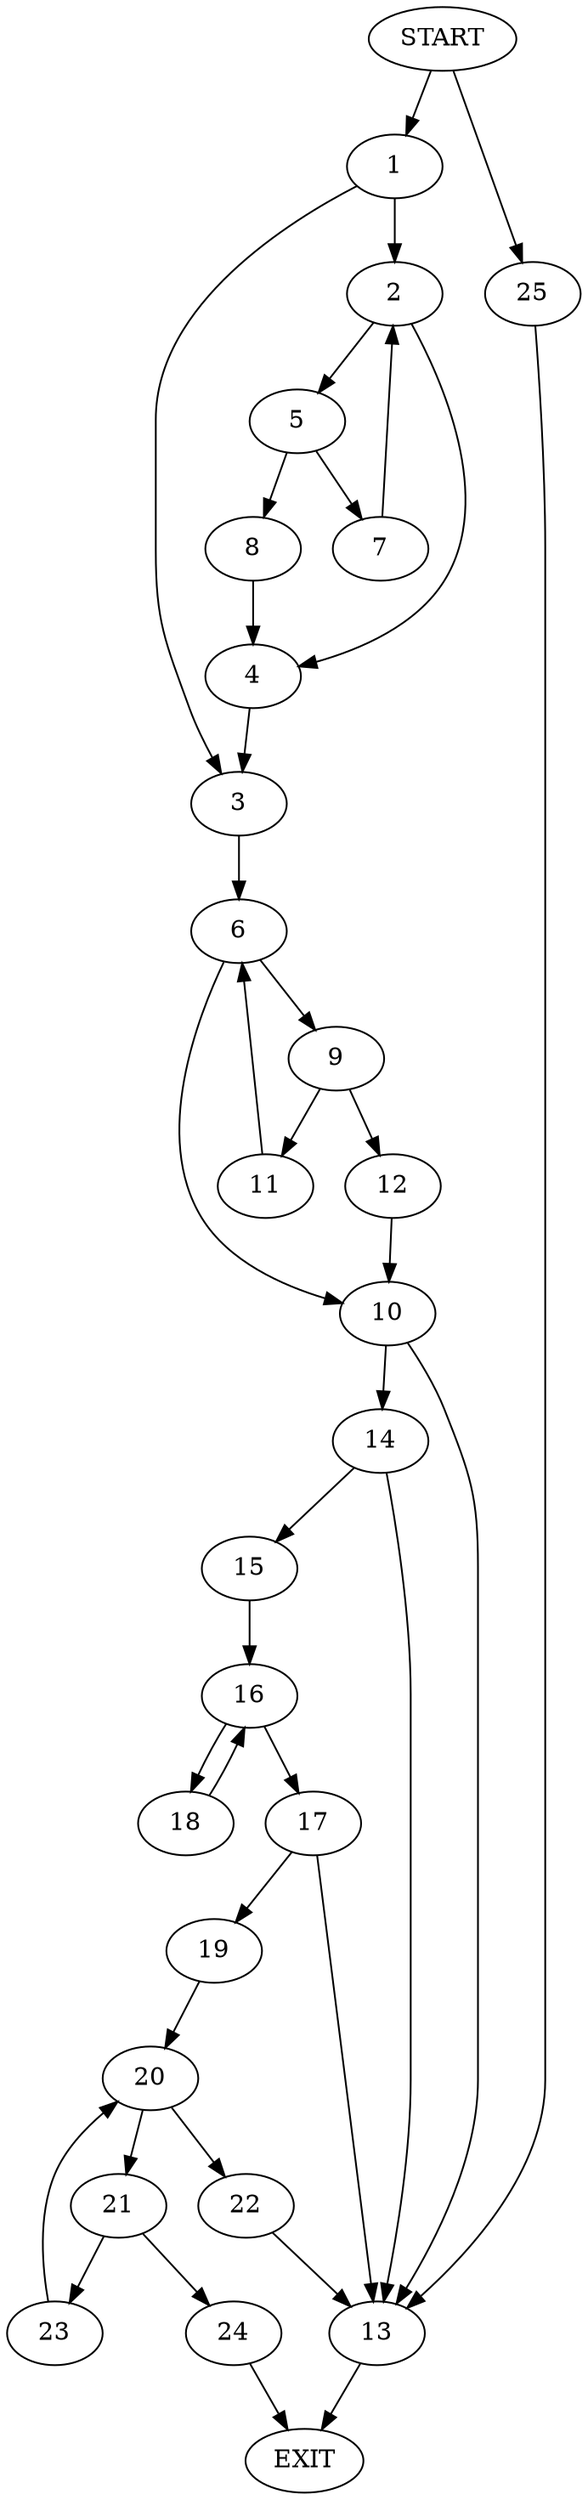 digraph {
0 [label="START"]
26 [label="EXIT"]
0 -> 1
1 -> 2
1 -> 3
2 -> 4
2 -> 5
3 -> 6
4 -> 3
5 -> 7
5 -> 8
7 -> 2
8 -> 4
6 -> 9
6 -> 10
9 -> 11
9 -> 12
10 -> 13
10 -> 14
12 -> 10
11 -> 6
13 -> 26
14 -> 15
14 -> 13
15 -> 16
16 -> 17
16 -> 18
18 -> 16
17 -> 19
17 -> 13
19 -> 20
20 -> 21
20 -> 22
22 -> 13
21 -> 23
21 -> 24
23 -> 20
24 -> 26
0 -> 25
25 -> 13
}
